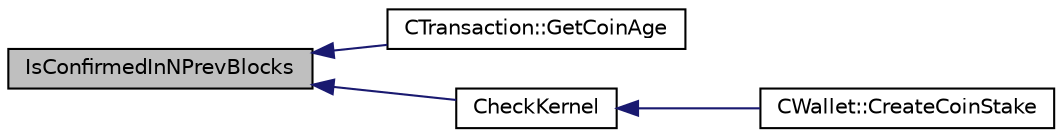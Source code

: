 digraph "IsConfirmedInNPrevBlocks"
{
  edge [fontname="Helvetica",fontsize="10",labelfontname="Helvetica",labelfontsize="10"];
  node [fontname="Helvetica",fontsize="10",shape=record];
  rankdir="LR";
  Node195 [label="IsConfirmedInNPrevBlocks",height=0.2,width=0.4,color="black", fillcolor="grey75", style="filled", fontcolor="black"];
  Node195 -> Node196 [dir="back",color="midnightblue",fontsize="10",style="solid",fontname="Helvetica"];
  Node196 [label="CTransaction::GetCoinAge",height=0.2,width=0.4,color="black", fillcolor="white", style="filled",URL="$df/d43/class_c_transaction.html#a9b8a5319a7f83f13c7021715346e473f"];
  Node195 -> Node197 [dir="back",color="midnightblue",fontsize="10",style="solid",fontname="Helvetica"];
  Node197 [label="CheckKernel",height=0.2,width=0.4,color="black", fillcolor="white", style="filled",URL="$d4/dd4/stake_8h.html#a65bf2727fbb2781621c1b66999fb0f98"];
  Node197 -> Node198 [dir="back",color="midnightblue",fontsize="10",style="solid",fontname="Helvetica"];
  Node198 [label="CWallet::CreateCoinStake",height=0.2,width=0.4,color="black", fillcolor="white", style="filled",URL="$d2/de5/class_c_wallet.html#a644df129468440aa36f49ca3716a3c19"];
}
